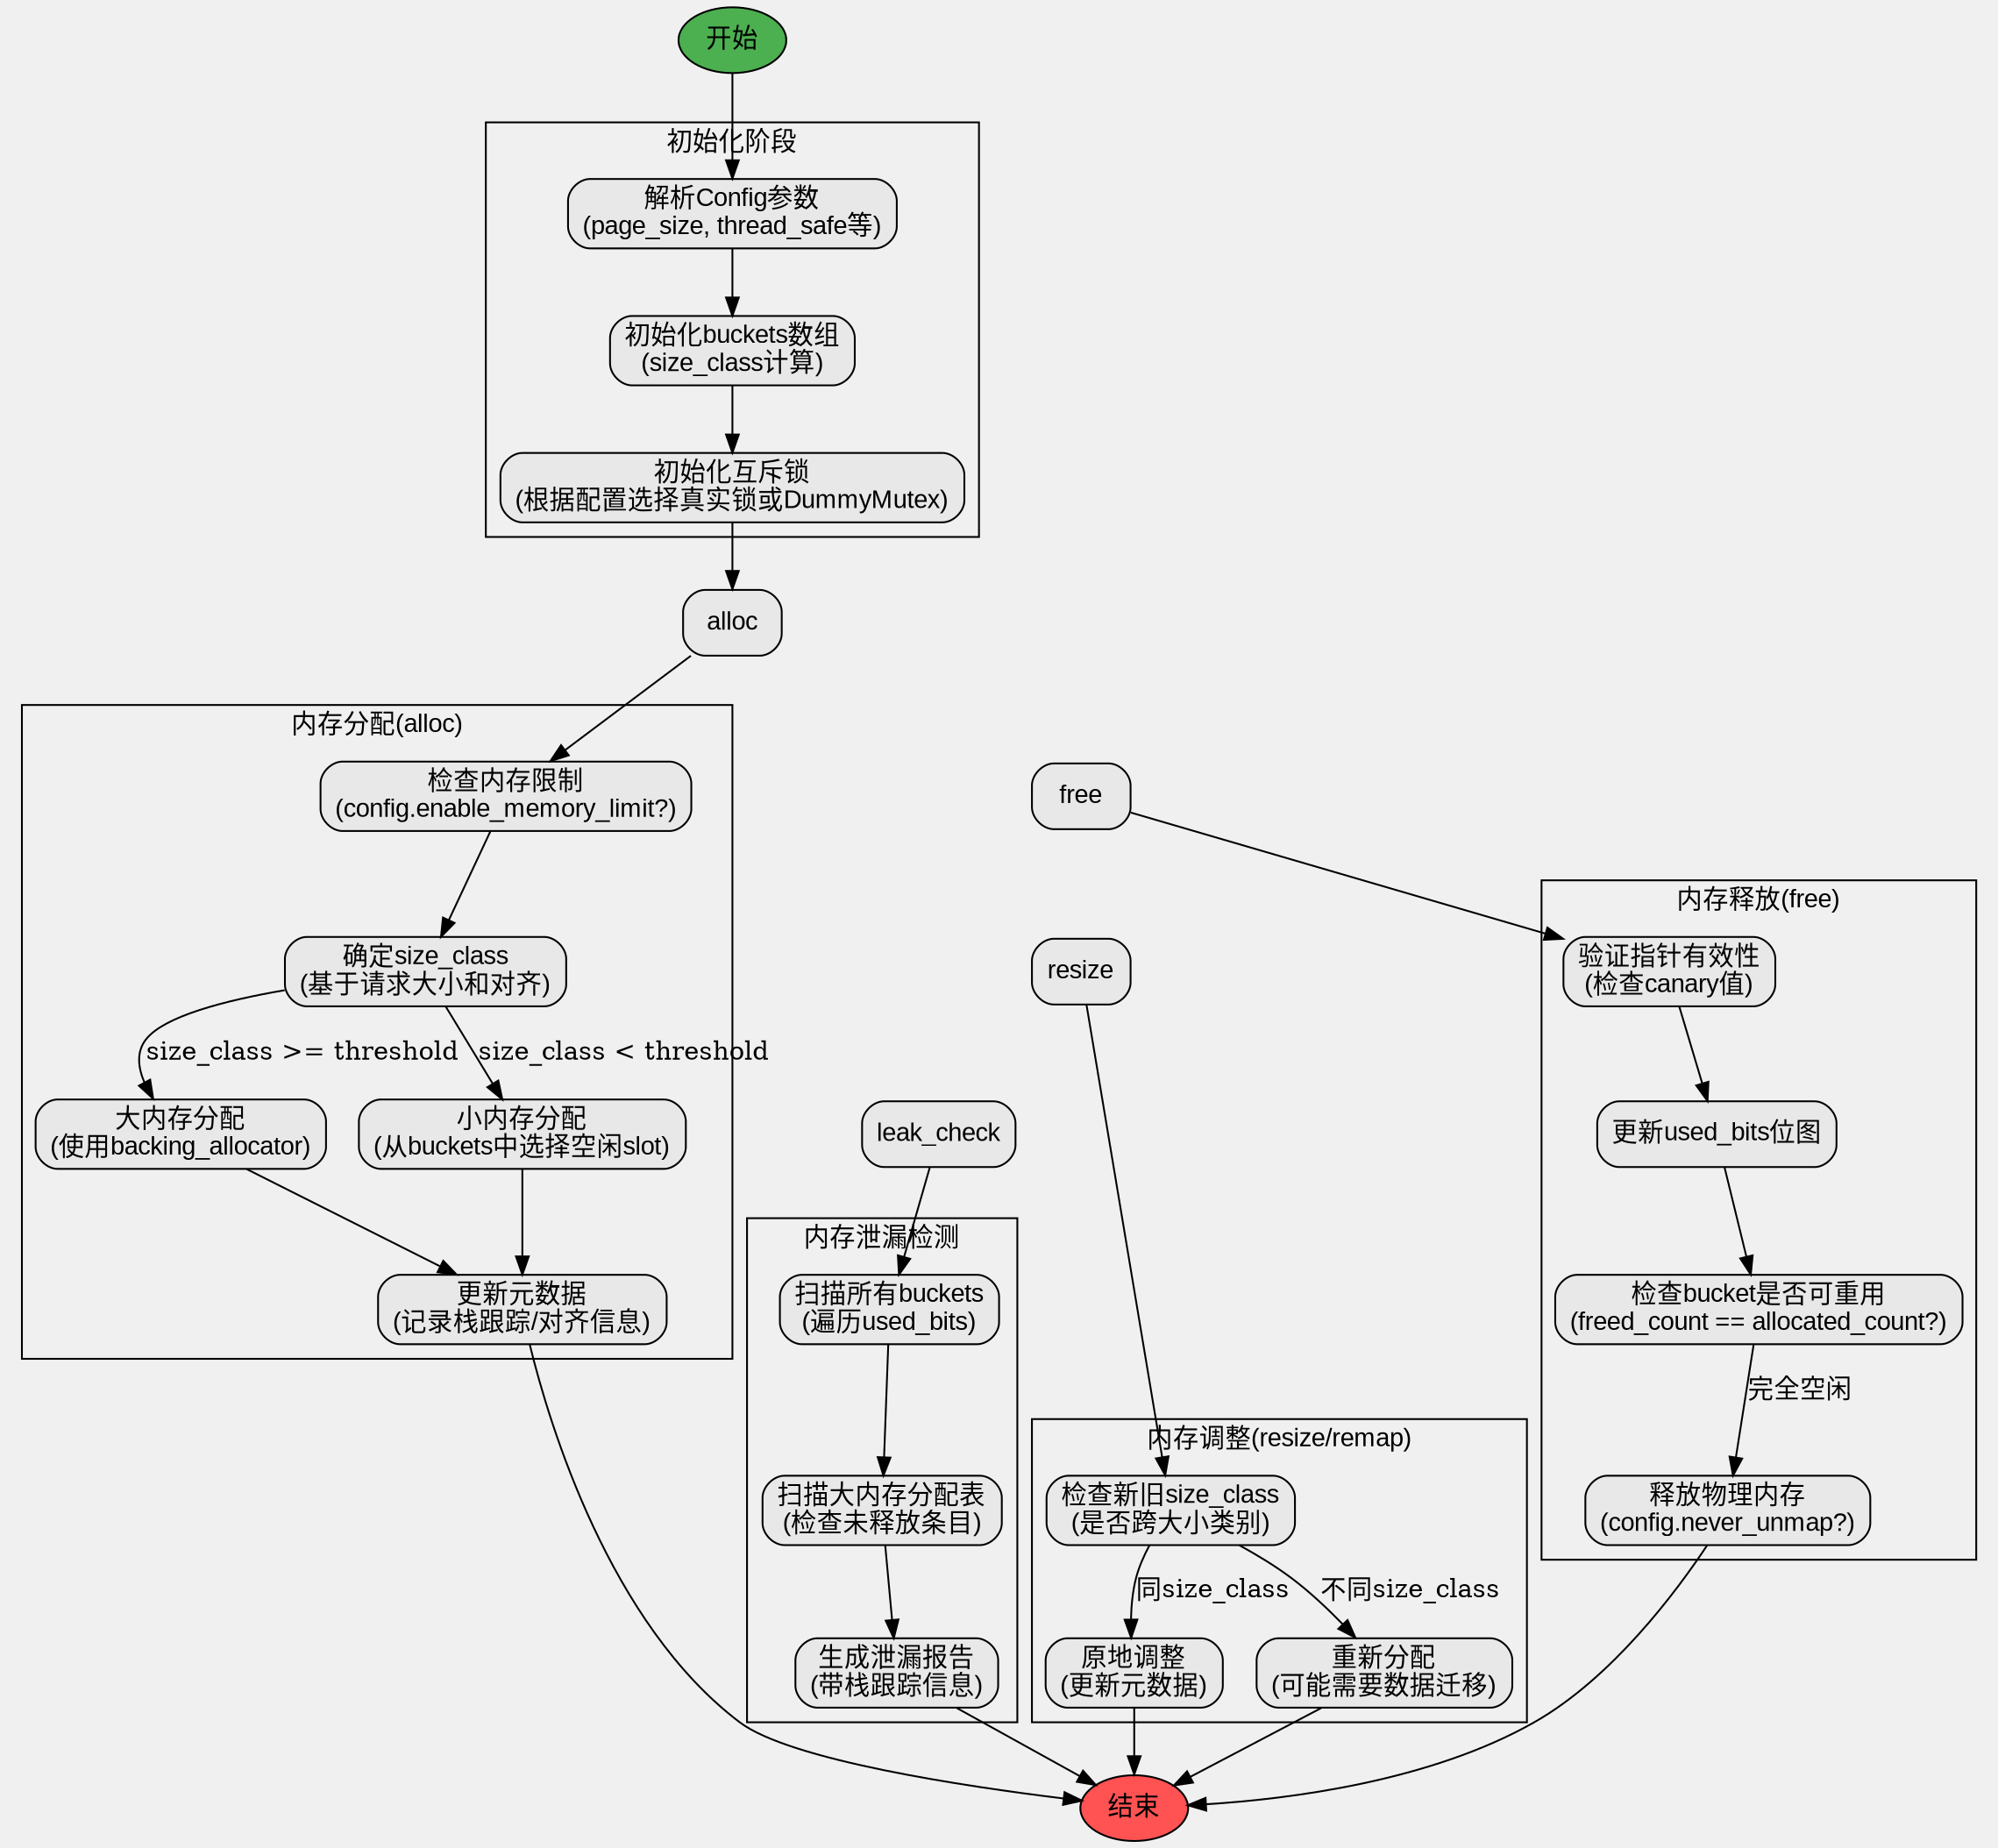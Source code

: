 
digraph DebugAllocatorFlow {
    graph [rankdir=TB, fontname="Arial", bgcolor="#f0f0f0"];
    node [shape=rectangle, style="rounded,filled", fillcolor="#e8e8e8", fontname="Arial"];

    start [label="开始", shape=ellipse, fillcolor="#4CAF50"];
    end [label="结束", shape=ellipse, fillcolor="#FF5252"];

    subgraph cluster_init {
        label="初始化阶段";
        init_config [label="解析Config参数\n(page_size, thread_safe等)"];
        init_buckets [label="初始化buckets数组\n(size_class计算)"];
        init_mutex [label="初始化互斥锁\n(根据配置选择真实锁或DummyMutex)"];
    }

    subgraph cluster_alloc {
        label="内存分配(alloc)";
        check_memory_limit [label="检查内存限制\n(config.enable_memory_limit?)"];
        determine_size_class [label="确定size_class\n(基于请求大小和对齐)"];
        alloc_large [label="大内存分配\n(使用backing_allocator)"];
        alloc_small [label="小内存分配\n(从buckets中选择空闲slot)"];
        update_metadata [label="更新元数据\n(记录栈跟踪/对齐信息)"];
    }

    subgraph cluster_free {
        label="内存释放(free)";
        validate_ptr [label="验证指针有效性\n(检查canary值)"];
        update_bitmap [label="更新used_bits位图"];
        check_bucket_reuse [label="检查bucket是否可重用\n(freed_count == allocated_count?)"];
        free_backing [label="释放物理内存\n(config.never_unmap?)"];
    }

    subgraph cluster_leak_check {
        label="内存泄漏检测";
        scan_buckets [label="扫描所有buckets\n(遍历used_bits)"];
        scan_large_allocs [label="扫描大内存分配表\n(检查未释放条目)"];
        generate_report [label="生成泄漏报告\n(带栈跟踪信息)"];
    }

    subgraph cluster_resize {
        label="内存调整(resize/remap)";
        check_size_class [label="检查新旧size_class\n(是否跨大小类别)"];
        handle_inplace [label="原地调整\n(更新元数据)"];
        handle_relocation [label="重新分配\n(可能需要数据迁移)"];
    }

    start -> init_config;
    init_config -> init_buckets -> init_mutex;

    init_mutex -> alloc -> check_memory_limit;
    check_memory_limit -> determine_size_class;
    determine_size_class -> alloc_large [label="size_class >= threshold"];
    determine_size_class -> alloc_small [label="size_class < threshold"];
    alloc_large -> update_metadata;
    alloc_small -> update_metadata;
    update_metadata -> end;

    free -> validate_ptr;
    validate_ptr -> update_bitmap -> check_bucket_reuse;
    check_bucket_reuse -> free_backing [label="完全空闲"];
    free_backing -> end;

    leak_check -> scan_buckets -> scan_large_allocs -> generate_report -> end;

    resize -> check_size_class;
    check_size_class -> handle_inplace [label="同size_class"];
    check_size_class -> handle_relocation [label="不同size_class"];
    handle_inplace -> end;
    handle_relocation -> end;

    // 跨子图连接
    alloc -> free [style=invis];
    free -> resize [style=invis];
    resize -> leak_check [style=invis];
}
